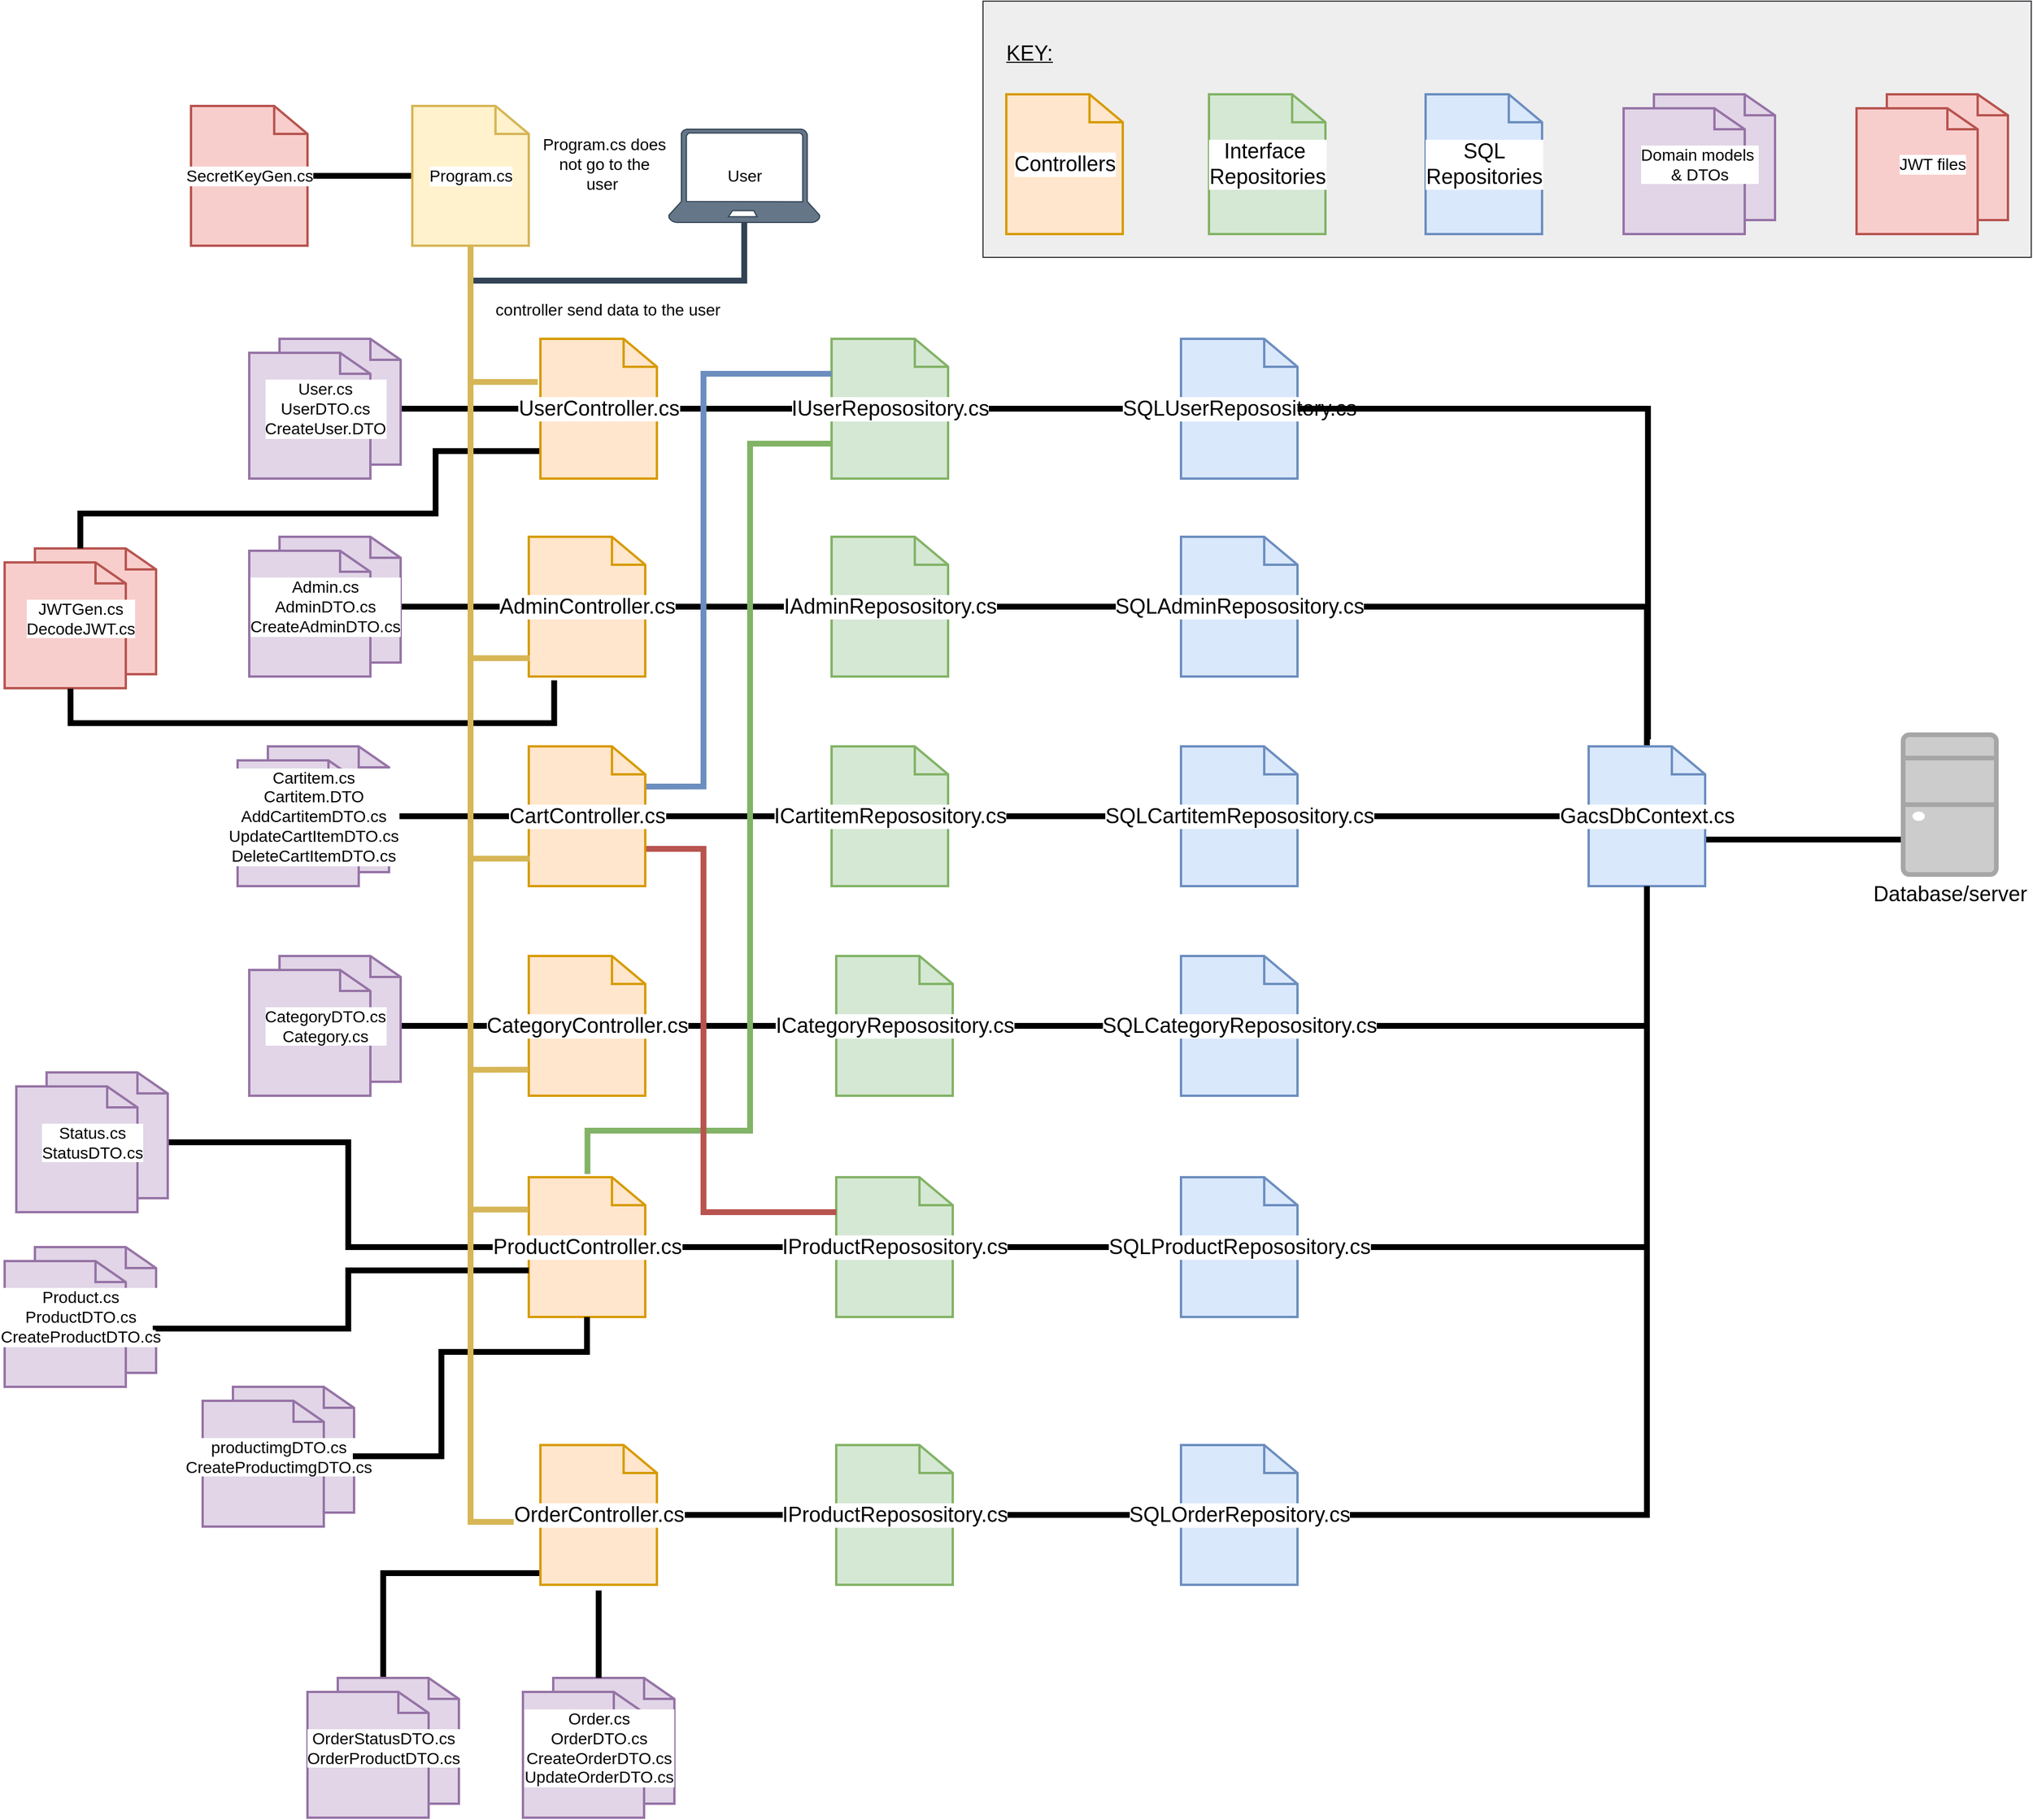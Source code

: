 <mxfile version="23.1.1" type="device">
  <diagram name="Page-1" id="AwS5rwLJ0tGenvmo1di5">
    <mxGraphModel dx="3345" dy="2479" grid="1" gridSize="10" guides="1" tooltips="1" connect="1" arrows="1" fold="1" page="1" pageScale="1" pageWidth="827" pageHeight="1169" math="0" shadow="0">
      <root>
        <mxCell id="0" />
        <mxCell id="1" parent="0" />
        <mxCell id="Y0DUsHfOsYBiIvbtw7vV-47" value="" style="rounded=0;whiteSpace=wrap;html=1;fontFamily=Helvetica;fontSize=11;fillColor=#eeeeee;strokeColor=#36393d;" parent="1" vertex="1">
          <mxGeometry x="440" y="-210" width="900" height="220" as="geometry" />
        </mxCell>
        <mxCell id="Y0DUsHfOsYBiIvbtw7vV-13" style="edgeStyle=orthogonalEdgeStyle;shape=connector;rounded=0;orthogonalLoop=1;jettySize=auto;html=1;labelBackgroundColor=default;strokeColor=default;strokeWidth=5;align=center;verticalAlign=middle;fontFamily=Helvetica;fontSize=11;fontColor=default;endArrow=none;endFill=0;" parent="1" source="Y0DUsHfOsYBiIvbtw7vV-1" target="Y0DUsHfOsYBiIvbtw7vV-6" edge="1">
          <mxGeometry relative="1" as="geometry" />
        </mxCell>
        <mxCell id="Y0DUsHfOsYBiIvbtw7vV-1" value="&lt;font style=&quot;font-size: 18px;&quot;&gt;SQLUserReposository.cs&lt;/font&gt;" style="html=1;verticalLabelPosition=middle;align=center;labelBackgroundColor=#ffffff;verticalAlign=middle;strokeWidth=2;strokeColor=#6c8ebf;shadow=0;dashed=0;shape=mxgraph.ios7.icons.document;labelPosition=center;fillColor=#dae8fc;" parent="1" vertex="1">
          <mxGeometry x="610" y="80" width="100" height="120" as="geometry" />
        </mxCell>
        <mxCell id="Y0DUsHfOsYBiIvbtw7vV-14" style="edgeStyle=orthogonalEdgeStyle;shape=connector;rounded=0;orthogonalLoop=1;jettySize=auto;html=1;labelBackgroundColor=default;strokeColor=default;strokeWidth=5;align=center;verticalAlign=middle;fontFamily=Helvetica;fontSize=11;fontColor=default;endArrow=none;endFill=0;" parent="1" source="Y0DUsHfOsYBiIvbtw7vV-2" target="Y0DUsHfOsYBiIvbtw7vV-8" edge="1">
          <mxGeometry relative="1" as="geometry" />
        </mxCell>
        <mxCell id="Y0DUsHfOsYBiIvbtw7vV-91" style="edgeStyle=orthogonalEdgeStyle;shape=connector;rounded=0;orthogonalLoop=1;jettySize=auto;html=1;labelBackgroundColor=default;strokeColor=default;strokeWidth=5;align=center;verticalAlign=middle;fontFamily=Helvetica;fontSize=11;fontColor=default;endArrow=none;endFill=0;" parent="1" source="Y0DUsHfOsYBiIvbtw7vV-2" target="Y0DUsHfOsYBiIvbtw7vV-90" edge="1">
          <mxGeometry relative="1" as="geometry" />
        </mxCell>
        <mxCell id="Y0DUsHfOsYBiIvbtw7vV-2" value="&lt;font style=&quot;font-size: 18px;&quot;&gt;SQLAdminReposository.cs&lt;/font&gt;" style="html=1;verticalLabelPosition=middle;align=center;labelBackgroundColor=#ffffff;verticalAlign=middle;strokeWidth=2;strokeColor=#6c8ebf;shadow=0;dashed=0;shape=mxgraph.ios7.icons.document;labelPosition=center;fillColor=#dae8fc;" parent="1" vertex="1">
          <mxGeometry x="610" y="250" width="100" height="120" as="geometry" />
        </mxCell>
        <mxCell id="Y0DUsHfOsYBiIvbtw7vV-17" style="edgeStyle=orthogonalEdgeStyle;shape=connector;rounded=0;orthogonalLoop=1;jettySize=auto;html=1;labelBackgroundColor=default;strokeColor=default;strokeWidth=5;align=center;verticalAlign=middle;fontFamily=Helvetica;fontSize=11;fontColor=default;endArrow=none;endFill=0;" parent="1" source="Y0DUsHfOsYBiIvbtw7vV-3" target="Y0DUsHfOsYBiIvbtw7vV-15" edge="1">
          <mxGeometry relative="1" as="geometry" />
        </mxCell>
        <mxCell id="Y0DUsHfOsYBiIvbtw7vV-92" style="edgeStyle=orthogonalEdgeStyle;shape=connector;rounded=0;orthogonalLoop=1;jettySize=auto;html=1;labelBackgroundColor=default;strokeColor=default;strokeWidth=5;align=center;verticalAlign=middle;fontFamily=Helvetica;fontSize=11;fontColor=default;endArrow=none;endFill=0;" parent="1" source="Y0DUsHfOsYBiIvbtw7vV-3" target="Y0DUsHfOsYBiIvbtw7vV-90" edge="1">
          <mxGeometry relative="1" as="geometry" />
        </mxCell>
        <mxCell id="Y0DUsHfOsYBiIvbtw7vV-3" value="&lt;font style=&quot;font-size: 18px;&quot;&gt;SQLCartitemReposository.cs&lt;/font&gt;" style="html=1;verticalLabelPosition=middle;align=center;labelBackgroundColor=#ffffff;verticalAlign=middle;strokeWidth=2;strokeColor=#6c8ebf;shadow=0;dashed=0;shape=mxgraph.ios7.icons.document;labelPosition=center;fillColor=#dae8fc;" parent="1" vertex="1">
          <mxGeometry x="610" y="430" width="100" height="120" as="geometry" />
        </mxCell>
        <mxCell id="Y0DUsHfOsYBiIvbtw7vV-19" style="edgeStyle=orthogonalEdgeStyle;shape=connector;rounded=0;orthogonalLoop=1;jettySize=auto;html=1;labelBackgroundColor=default;strokeColor=default;strokeWidth=5;align=center;verticalAlign=middle;fontFamily=Helvetica;fontSize=11;fontColor=default;endArrow=none;endFill=0;" parent="1" source="Y0DUsHfOsYBiIvbtw7vV-4" target="Y0DUsHfOsYBiIvbtw7vV-18" edge="1">
          <mxGeometry relative="1" as="geometry" />
        </mxCell>
        <mxCell id="Y0DUsHfOsYBiIvbtw7vV-93" style="edgeStyle=orthogonalEdgeStyle;shape=connector;rounded=0;orthogonalLoop=1;jettySize=auto;html=1;labelBackgroundColor=default;strokeColor=default;strokeWidth=5;align=center;verticalAlign=middle;fontFamily=Helvetica;fontSize=11;fontColor=default;endArrow=none;endFill=0;" parent="1" source="Y0DUsHfOsYBiIvbtw7vV-4" target="Y0DUsHfOsYBiIvbtw7vV-90" edge="1">
          <mxGeometry relative="1" as="geometry" />
        </mxCell>
        <mxCell id="Y0DUsHfOsYBiIvbtw7vV-4" value="&lt;font style=&quot;font-size: 18px;&quot;&gt;SQLCategoryReposository.cs&lt;/font&gt;" style="html=1;verticalLabelPosition=middle;align=center;labelBackgroundColor=#ffffff;verticalAlign=middle;strokeWidth=2;strokeColor=#6c8ebf;shadow=0;dashed=0;shape=mxgraph.ios7.icons.document;labelPosition=center;fillColor=#dae8fc;" parent="1" vertex="1">
          <mxGeometry x="610" y="610" width="100" height="120" as="geometry" />
        </mxCell>
        <mxCell id="Y0DUsHfOsYBiIvbtw7vV-21" style="edgeStyle=orthogonalEdgeStyle;shape=connector;rounded=0;orthogonalLoop=1;jettySize=auto;html=1;labelBackgroundColor=default;strokeColor=default;strokeWidth=5;align=center;verticalAlign=middle;fontFamily=Helvetica;fontSize=11;fontColor=default;endArrow=none;endFill=0;" parent="1" source="Y0DUsHfOsYBiIvbtw7vV-5" target="Y0DUsHfOsYBiIvbtw7vV-20" edge="1">
          <mxGeometry relative="1" as="geometry" />
        </mxCell>
        <mxCell id="Y0DUsHfOsYBiIvbtw7vV-94" style="edgeStyle=orthogonalEdgeStyle;shape=connector;rounded=0;orthogonalLoop=1;jettySize=auto;html=1;labelBackgroundColor=default;strokeColor=default;strokeWidth=5;align=center;verticalAlign=middle;fontFamily=Helvetica;fontSize=11;fontColor=default;endArrow=none;endFill=0;" parent="1" source="Y0DUsHfOsYBiIvbtw7vV-5" target="Y0DUsHfOsYBiIvbtw7vV-90" edge="1">
          <mxGeometry relative="1" as="geometry" />
        </mxCell>
        <mxCell id="Y0DUsHfOsYBiIvbtw7vV-5" value="&lt;font style=&quot;font-size: 18px;&quot;&gt;SQLProductReposository.cs&lt;/font&gt;" style="html=1;verticalLabelPosition=middle;align=center;labelBackgroundColor=#ffffff;verticalAlign=middle;strokeWidth=2;strokeColor=#6c8ebf;shadow=0;dashed=0;shape=mxgraph.ios7.icons.document;fillColor=#dae8fc;labelPosition=center;" parent="1" vertex="1">
          <mxGeometry x="610" y="800" width="100" height="120" as="geometry" />
        </mxCell>
        <mxCell id="Y0DUsHfOsYBiIvbtw7vV-23" style="edgeStyle=orthogonalEdgeStyle;shape=connector;rounded=0;orthogonalLoop=1;jettySize=auto;html=1;labelBackgroundColor=default;strokeColor=default;strokeWidth=5;align=center;verticalAlign=middle;fontFamily=Helvetica;fontSize=11;fontColor=default;endArrow=none;endFill=0;" parent="1" source="Y0DUsHfOsYBiIvbtw7vV-6" target="Y0DUsHfOsYBiIvbtw7vV-22" edge="1">
          <mxGeometry relative="1" as="geometry" />
        </mxCell>
        <mxCell id="Y0DUsHfOsYBiIvbtw7vV-6" value="&lt;font style=&quot;font-size: 18px;&quot;&gt;IUserReposository.cs&lt;/font&gt;" style="html=1;verticalLabelPosition=middle;align=center;labelBackgroundColor=#ffffff;verticalAlign=middle;strokeWidth=2;strokeColor=#82b366;shadow=0;dashed=0;shape=mxgraph.ios7.icons.document;labelPosition=center;fillColor=#d5e8d4;" parent="1" vertex="1">
          <mxGeometry x="310" y="80" width="100" height="120" as="geometry" />
        </mxCell>
        <mxCell id="Y0DUsHfOsYBiIvbtw7vV-26" style="edgeStyle=orthogonalEdgeStyle;shape=connector;rounded=0;orthogonalLoop=1;jettySize=auto;html=1;labelBackgroundColor=default;strokeColor=default;strokeWidth=5;align=center;verticalAlign=middle;fontFamily=Helvetica;fontSize=11;fontColor=default;endArrow=none;endFill=0;" parent="1" source="Y0DUsHfOsYBiIvbtw7vV-8" target="Y0DUsHfOsYBiIvbtw7vV-24" edge="1">
          <mxGeometry relative="1" as="geometry" />
        </mxCell>
        <mxCell id="Y0DUsHfOsYBiIvbtw7vV-8" value="&lt;font style=&quot;font-size: 18px;&quot;&gt;IAdminReposository.cs&lt;/font&gt;" style="html=1;verticalLabelPosition=middle;align=center;labelBackgroundColor=#ffffff;verticalAlign=middle;strokeWidth=2;strokeColor=#82b366;shadow=0;dashed=0;shape=mxgraph.ios7.icons.document;labelPosition=center;fillColor=#d5e8d4;" parent="1" vertex="1">
          <mxGeometry x="310" y="250" width="100" height="120" as="geometry" />
        </mxCell>
        <mxCell id="Y0DUsHfOsYBiIvbtw7vV-28" style="edgeStyle=orthogonalEdgeStyle;shape=connector;rounded=0;orthogonalLoop=1;jettySize=auto;html=1;labelBackgroundColor=default;strokeColor=default;strokeWidth=5;align=center;verticalAlign=middle;fontFamily=Helvetica;fontSize=11;fontColor=default;endArrow=none;endFill=0;" parent="1" source="Y0DUsHfOsYBiIvbtw7vV-15" target="Y0DUsHfOsYBiIvbtw7vV-27" edge="1">
          <mxGeometry relative="1" as="geometry" />
        </mxCell>
        <mxCell id="Y0DUsHfOsYBiIvbtw7vV-15" value="&lt;font style=&quot;font-size: 18px;&quot;&gt;ICartitemReposository.cs&lt;/font&gt;" style="html=1;verticalLabelPosition=middle;align=center;labelBackgroundColor=#ffffff;verticalAlign=middle;strokeWidth=2;strokeColor=#82b366;shadow=0;dashed=0;shape=mxgraph.ios7.icons.document;labelPosition=center;fillColor=#d5e8d4;" parent="1" vertex="1">
          <mxGeometry x="310" y="430" width="100" height="120" as="geometry" />
        </mxCell>
        <mxCell id="Y0DUsHfOsYBiIvbtw7vV-30" style="edgeStyle=orthogonalEdgeStyle;shape=connector;rounded=0;orthogonalLoop=1;jettySize=auto;html=1;labelBackgroundColor=default;strokeColor=default;strokeWidth=5;align=center;verticalAlign=middle;fontFamily=Helvetica;fontSize=11;fontColor=default;endArrow=none;endFill=0;" parent="1" source="Y0DUsHfOsYBiIvbtw7vV-18" target="Y0DUsHfOsYBiIvbtw7vV-29" edge="1">
          <mxGeometry relative="1" as="geometry" />
        </mxCell>
        <mxCell id="Y0DUsHfOsYBiIvbtw7vV-18" value="&lt;font style=&quot;font-size: 18px;&quot;&gt;ICategoryReposository.cs&lt;/font&gt;" style="html=1;verticalLabelPosition=middle;align=center;labelBackgroundColor=#ffffff;verticalAlign=middle;strokeWidth=2;strokeColor=#82b366;shadow=0;dashed=0;shape=mxgraph.ios7.icons.document;labelPosition=center;fillColor=#d5e8d4;" parent="1" vertex="1">
          <mxGeometry x="314" y="610" width="100" height="120" as="geometry" />
        </mxCell>
        <mxCell id="Y0DUsHfOsYBiIvbtw7vV-32" style="edgeStyle=orthogonalEdgeStyle;shape=connector;rounded=0;orthogonalLoop=1;jettySize=auto;html=1;labelBackgroundColor=default;strokeColor=default;strokeWidth=5;align=center;verticalAlign=middle;fontFamily=Helvetica;fontSize=11;fontColor=default;endArrow=none;endFill=0;" parent="1" source="Y0DUsHfOsYBiIvbtw7vV-20" target="Y0DUsHfOsYBiIvbtw7vV-31" edge="1">
          <mxGeometry relative="1" as="geometry" />
        </mxCell>
        <mxCell id="Y0DUsHfOsYBiIvbtw7vV-20" value="&lt;font style=&quot;font-size: 18px;&quot;&gt;IProductReposository.cs&lt;/font&gt;" style="html=1;verticalLabelPosition=middle;align=center;labelBackgroundColor=#ffffff;verticalAlign=middle;strokeWidth=2;strokeColor=#82b366;shadow=0;dashed=0;shape=mxgraph.ios7.icons.document;labelPosition=center;fillColor=#d5e8d4;" parent="1" vertex="1">
          <mxGeometry x="314" y="800" width="100" height="120" as="geometry" />
        </mxCell>
        <mxCell id="Y0DUsHfOsYBiIvbtw7vV-41" style="edgeStyle=orthogonalEdgeStyle;shape=connector;rounded=0;orthogonalLoop=1;jettySize=auto;html=1;labelBackgroundColor=default;strokeColor=default;strokeWidth=5;align=center;verticalAlign=middle;fontFamily=Helvetica;fontSize=11;fontColor=default;endArrow=none;endFill=0;" parent="1" source="Y0DUsHfOsYBiIvbtw7vV-22" target="Y0DUsHfOsYBiIvbtw7vV-40" edge="1">
          <mxGeometry relative="1" as="geometry" />
        </mxCell>
        <mxCell id="Y0DUsHfOsYBiIvbtw7vV-22" value="&lt;span style=&quot;font-size: 18px;&quot;&gt;UserController.cs&lt;/span&gt;" style="html=1;verticalLabelPosition=middle;align=center;labelBackgroundColor=#ffffff;verticalAlign=middle;strokeWidth=2;strokeColor=#d79b00;shadow=0;dashed=0;shape=mxgraph.ios7.icons.document;labelPosition=center;fillColor=#ffe6cc;" parent="1" vertex="1">
          <mxGeometry x="60" y="80" width="100" height="120" as="geometry" />
        </mxCell>
        <mxCell id="Y0DUsHfOsYBiIvbtw7vV-50" style="edgeStyle=orthogonalEdgeStyle;shape=connector;rounded=0;orthogonalLoop=1;jettySize=auto;html=1;labelBackgroundColor=default;strokeColor=default;strokeWidth=5;align=center;verticalAlign=middle;fontFamily=Helvetica;fontSize=11;fontColor=default;endArrow=none;endFill=0;" parent="1" source="Y0DUsHfOsYBiIvbtw7vV-24" target="Y0DUsHfOsYBiIvbtw7vV-48" edge="1">
          <mxGeometry relative="1" as="geometry" />
        </mxCell>
        <mxCell id="Y0DUsHfOsYBiIvbtw7vV-24" value="&lt;span style=&quot;font-size: 18px;&quot;&gt;AdminController.cs&lt;/span&gt;" style="html=1;verticalLabelPosition=middle;align=center;labelBackgroundColor=#ffffff;verticalAlign=middle;strokeWidth=2;strokeColor=#d79b00;shadow=0;dashed=0;shape=mxgraph.ios7.icons.document;labelPosition=center;fillColor=#ffe6cc;" parent="1" vertex="1">
          <mxGeometry x="50" y="250" width="100" height="120" as="geometry" />
        </mxCell>
        <mxCell id="Y0DUsHfOsYBiIvbtw7vV-53" style="edgeStyle=orthogonalEdgeStyle;shape=connector;rounded=0;orthogonalLoop=1;jettySize=auto;html=1;labelBackgroundColor=default;strokeColor=default;strokeWidth=5;align=center;verticalAlign=middle;fontFamily=Helvetica;fontSize=11;fontColor=default;endArrow=none;endFill=0;" parent="1" source="Y0DUsHfOsYBiIvbtw7vV-27" target="Y0DUsHfOsYBiIvbtw7vV-51" edge="1">
          <mxGeometry relative="1" as="geometry" />
        </mxCell>
        <mxCell id="Y0DUsHfOsYBiIvbtw7vV-27" value="&lt;span style=&quot;font-size: 18px;&quot;&gt;CartController.cs&lt;/span&gt;" style="html=1;verticalLabelPosition=middle;align=center;labelBackgroundColor=#ffffff;verticalAlign=middle;strokeWidth=2;strokeColor=#d79b00;shadow=0;dashed=0;shape=mxgraph.ios7.icons.document;labelPosition=center;fillColor=#ffe6cc;" parent="1" vertex="1">
          <mxGeometry x="50" y="430" width="100" height="120" as="geometry" />
        </mxCell>
        <mxCell id="Y0DUsHfOsYBiIvbtw7vV-57" style="edgeStyle=orthogonalEdgeStyle;shape=connector;rounded=0;orthogonalLoop=1;jettySize=auto;html=1;labelBackgroundColor=default;strokeColor=default;strokeWidth=5;align=center;verticalAlign=middle;fontFamily=Helvetica;fontSize=11;fontColor=default;endArrow=none;endFill=0;" parent="1" source="Y0DUsHfOsYBiIvbtw7vV-29" target="Y0DUsHfOsYBiIvbtw7vV-54" edge="1">
          <mxGeometry relative="1" as="geometry" />
        </mxCell>
        <mxCell id="Y0DUsHfOsYBiIvbtw7vV-29" value="&lt;span style=&quot;font-size: 18px;&quot;&gt;CategoryController.cs&lt;/span&gt;" style="html=1;verticalLabelPosition=middle;align=center;labelBackgroundColor=#ffffff;verticalAlign=middle;strokeWidth=2;strokeColor=#d79b00;shadow=0;dashed=0;shape=mxgraph.ios7.icons.document;labelPosition=center;fillColor=#ffe6cc;" parent="1" vertex="1">
          <mxGeometry x="50" y="610" width="100" height="120" as="geometry" />
        </mxCell>
        <mxCell id="Y0DUsHfOsYBiIvbtw7vV-60" style="edgeStyle=orthogonalEdgeStyle;shape=connector;rounded=0;orthogonalLoop=1;jettySize=auto;html=1;labelBackgroundColor=default;strokeColor=default;strokeWidth=5;align=center;verticalAlign=middle;fontFamily=Helvetica;fontSize=11;fontColor=default;endArrow=none;endFill=0;" parent="1" source="Y0DUsHfOsYBiIvbtw7vV-31" target="Y0DUsHfOsYBiIvbtw7vV-58" edge="1">
          <mxGeometry relative="1" as="geometry" />
        </mxCell>
        <mxCell id="Y0DUsHfOsYBiIvbtw7vV-31" value="&lt;span style=&quot;font-size: 18px;&quot;&gt;ProductController.cs&lt;/span&gt;" style="html=1;verticalLabelPosition=middle;align=center;labelBackgroundColor=#ffffff;verticalAlign=middle;strokeWidth=2;strokeColor=#d79b00;shadow=0;dashed=0;shape=mxgraph.ios7.icons.document;labelPosition=center;fillColor=#ffe6cc;" parent="1" vertex="1">
          <mxGeometry x="50" y="800" width="100" height="120" as="geometry" />
        </mxCell>
        <mxCell id="Y0DUsHfOsYBiIvbtw7vV-37" style="edgeStyle=orthogonalEdgeStyle;shape=connector;rounded=0;orthogonalLoop=1;jettySize=auto;html=1;entryX=0.504;entryY=-0.023;entryDx=0;entryDy=0;entryPerimeter=0;labelBackgroundColor=default;strokeColor=#82b366;strokeWidth=5;align=center;verticalAlign=middle;fontFamily=Helvetica;fontSize=11;fontColor=default;endArrow=none;endFill=0;fillColor=#d5e8d4;" parent="1" source="Y0DUsHfOsYBiIvbtw7vV-6" target="Y0DUsHfOsYBiIvbtw7vV-31" edge="1">
          <mxGeometry relative="1" as="geometry">
            <Array as="points">
              <mxPoint x="240" y="170" />
              <mxPoint x="240" y="760" />
              <mxPoint x="100" y="760" />
            </Array>
          </mxGeometry>
        </mxCell>
        <mxCell id="Y0DUsHfOsYBiIvbtw7vV-38" style="edgeStyle=orthogonalEdgeStyle;shape=connector;rounded=0;orthogonalLoop=1;jettySize=auto;html=1;entryX=1.008;entryY=0.733;entryDx=0;entryDy=0;entryPerimeter=0;labelBackgroundColor=default;strokeColor=#b85450;strokeWidth=5;align=center;verticalAlign=middle;fontFamily=Helvetica;fontSize=11;fontColor=default;endArrow=none;endFill=0;fillColor=#f8cecc;" parent="1" source="Y0DUsHfOsYBiIvbtw7vV-20" target="Y0DUsHfOsYBiIvbtw7vV-27" edge="1">
          <mxGeometry relative="1" as="geometry">
            <Array as="points">
              <mxPoint x="200" y="830" />
              <mxPoint x="200" y="518" />
            </Array>
          </mxGeometry>
        </mxCell>
        <mxCell id="Y0DUsHfOsYBiIvbtw7vV-39" style="edgeStyle=orthogonalEdgeStyle;shape=connector;rounded=0;orthogonalLoop=1;jettySize=auto;html=1;entryX=1.008;entryY=0.287;entryDx=0;entryDy=0;entryPerimeter=0;labelBackgroundColor=default;strokeColor=#6c8ebf;strokeWidth=5;align=center;verticalAlign=middle;fontFamily=Helvetica;fontSize=11;fontColor=default;endArrow=none;endFill=0;fillColor=#dae8fc;" parent="1" source="Y0DUsHfOsYBiIvbtw7vV-6" target="Y0DUsHfOsYBiIvbtw7vV-27" edge="1">
          <mxGeometry relative="1" as="geometry">
            <Array as="points">
              <mxPoint x="200" y="110" />
              <mxPoint x="200" y="464" />
            </Array>
          </mxGeometry>
        </mxCell>
        <mxCell id="Y0DUsHfOsYBiIvbtw7vV-40" value="&lt;font style=&quot;font-size: 14px;&quot;&gt;User.cs&lt;br&gt;UserDTO.cs&lt;br&gt;CreateUser.DTO&lt;/font&gt;" style="html=1;verticalLabelPosition=middle;align=center;labelBackgroundColor=#ffffff;verticalAlign=middle;strokeWidth=2;strokeColor=#9673a6;shadow=0;dashed=0;shape=mxgraph.ios7.icons.documents;fontFamily=Helvetica;fontSize=11;labelPosition=center;fillColor=#e1d5e7;" parent="1" vertex="1">
          <mxGeometry x="-190" y="80" width="130" height="120" as="geometry" />
        </mxCell>
        <mxCell id="Y0DUsHfOsYBiIvbtw7vV-42" value="&lt;span style=&quot;font-size: 18px;&quot;&gt;Controllers&lt;/span&gt;" style="html=1;verticalLabelPosition=middle;align=center;labelBackgroundColor=#ffffff;verticalAlign=middle;strokeWidth=2;strokeColor=#d79b00;shadow=0;dashed=0;shape=mxgraph.ios7.icons.document;labelPosition=center;fillColor=#ffe6cc;" parent="1" vertex="1">
          <mxGeometry x="460" y="-130" width="100" height="120" as="geometry" />
        </mxCell>
        <mxCell id="Y0DUsHfOsYBiIvbtw7vV-43" value="&lt;span style=&quot;font-size: 18px;&quot;&gt;Interface&amp;nbsp;&lt;/span&gt;&lt;br&gt;&lt;span style=&quot;font-size: 18px;&quot;&gt;Repositories&lt;/span&gt;" style="html=1;verticalLabelPosition=middle;align=center;labelBackgroundColor=#ffffff;verticalAlign=middle;strokeWidth=2;strokeColor=#82b366;shadow=0;dashed=0;shape=mxgraph.ios7.icons.document;labelPosition=center;fillColor=#d5e8d4;" parent="1" vertex="1">
          <mxGeometry x="634" y="-130" width="100" height="120" as="geometry" />
        </mxCell>
        <mxCell id="Y0DUsHfOsYBiIvbtw7vV-44" value="&lt;span style=&quot;font-size: 18px;&quot;&gt;SQL&lt;br&gt;Repositories&lt;/span&gt;&lt;span style=&quot;font-size: 18px;&quot;&gt;&lt;br&gt;&lt;/span&gt;" style="html=1;verticalLabelPosition=middle;align=center;labelBackgroundColor=#ffffff;verticalAlign=middle;strokeWidth=2;strokeColor=#6c8ebf;shadow=0;dashed=0;shape=mxgraph.ios7.icons.document;fillColor=#dae8fc;labelPosition=center;" parent="1" vertex="1">
          <mxGeometry x="820" y="-130" width="100" height="120" as="geometry" />
        </mxCell>
        <mxCell id="Y0DUsHfOsYBiIvbtw7vV-45" value="&lt;span style=&quot;font-size: 14px;&quot;&gt;Domain models&amp;nbsp;&lt;br&gt;&amp;amp; DTOs&lt;br&gt;&lt;/span&gt;" style="html=1;verticalLabelPosition=middle;align=center;labelBackgroundColor=#ffffff;verticalAlign=middle;strokeWidth=2;strokeColor=#9673a6;shadow=0;dashed=0;shape=mxgraph.ios7.icons.documents;fontFamily=Helvetica;fontSize=11;labelPosition=center;fillColor=#e1d5e7;" parent="1" vertex="1">
          <mxGeometry x="990" y="-130" width="130" height="120" as="geometry" />
        </mxCell>
        <mxCell id="Y0DUsHfOsYBiIvbtw7vV-46" value="&lt;font style=&quot;font-size: 18px;&quot;&gt;&lt;u&gt;KEY:&lt;/u&gt;&lt;/font&gt;" style="text;html=1;strokeColor=none;fillColor=none;align=center;verticalAlign=middle;whiteSpace=wrap;rounded=0;fontSize=11;fontFamily=Helvetica;fontColor=default;" parent="1" vertex="1">
          <mxGeometry x="450" y="-180" width="60" height="30" as="geometry" />
        </mxCell>
        <mxCell id="Y0DUsHfOsYBiIvbtw7vV-48" value="&lt;span style=&quot;font-size: 14px;&quot;&gt;Admin.cs&lt;br&gt;AdminDTO.cs&lt;br&gt;CreateAdminDTO.cs&lt;br&gt;&lt;/span&gt;" style="html=1;verticalLabelPosition=middle;align=center;labelBackgroundColor=#ffffff;verticalAlign=middle;strokeWidth=2;strokeColor=#9673a6;shadow=0;dashed=0;shape=mxgraph.ios7.icons.documents;fontFamily=Helvetica;fontSize=11;labelPosition=center;fillColor=#e1d5e7;" parent="1" vertex="1">
          <mxGeometry x="-190" y="250" width="130" height="120" as="geometry" />
        </mxCell>
        <mxCell id="Y0DUsHfOsYBiIvbtw7vV-51" value="&lt;font style=&quot;font-size: 14px;&quot;&gt;Cartitem.cs&lt;br&gt;&lt;span style=&quot;&quot;&gt;Cartitem.DTO&lt;/span&gt;&lt;br&gt;&lt;span style=&quot;&quot;&gt;AddCartitemDTO.cs&lt;/span&gt;&lt;br&gt;&lt;span style=&quot;&quot;&gt;UpdateCartItemDTO.cs&lt;br&gt;&lt;/span&gt;DeleteCartItemDTO.cs&lt;br&gt;&lt;/font&gt;" style="html=1;verticalLabelPosition=middle;align=center;labelBackgroundColor=#ffffff;verticalAlign=middle;strokeWidth=2;strokeColor=#9673a6;shadow=0;dashed=0;shape=mxgraph.ios7.icons.documents;fontFamily=Helvetica;fontSize=11;labelPosition=center;fillColor=#e1d5e7;" parent="1" vertex="1">
          <mxGeometry x="-200" y="430" width="130" height="120" as="geometry" />
        </mxCell>
        <mxCell id="Y0DUsHfOsYBiIvbtw7vV-54" value="&lt;font style=&quot;font-size: 14px;&quot;&gt;CategoryDTO.cs&lt;br&gt;Category.cs&lt;br&gt;&lt;/font&gt;" style="html=1;verticalLabelPosition=middle;align=center;labelBackgroundColor=#ffffff;verticalAlign=middle;strokeWidth=2;strokeColor=#9673a6;shadow=0;dashed=0;shape=mxgraph.ios7.icons.documents;fontFamily=Helvetica;fontSize=11;labelPosition=center;fillColor=#e1d5e7;" parent="1" vertex="1">
          <mxGeometry x="-190" y="610" width="130" height="120" as="geometry" />
        </mxCell>
        <mxCell id="Y0DUsHfOsYBiIvbtw7vV-58" value="&lt;font style=&quot;font-size: 14px;&quot;&gt;Status.cs&lt;br&gt;StatusDTO.cs&lt;br&gt;&lt;/font&gt;" style="html=1;verticalLabelPosition=middle;align=center;labelBackgroundColor=#ffffff;verticalAlign=middle;strokeWidth=2;strokeColor=#9673a6;shadow=0;dashed=0;shape=mxgraph.ios7.icons.documents;fontFamily=Helvetica;fontSize=11;labelPosition=center;fillColor=#e1d5e7;" parent="1" vertex="1">
          <mxGeometry x="-390" y="710" width="130" height="120" as="geometry" />
        </mxCell>
        <mxCell id="Y0DUsHfOsYBiIvbtw7vV-59" value="&lt;font style=&quot;font-size: 14px;&quot;&gt;Product.cs&lt;br&gt;&lt;span style=&quot;&quot;&gt;ProductDTO.cs&lt;/span&gt;&lt;br&gt;&lt;span style=&quot;&quot;&gt;CreateProductDTO.cs&lt;/span&gt;&lt;br&gt;&lt;/font&gt;" style="html=1;verticalLabelPosition=middle;align=center;labelBackgroundColor=#ffffff;verticalAlign=middle;strokeWidth=2;strokeColor=#9673a6;shadow=0;dashed=0;shape=mxgraph.ios7.icons.documents;fontFamily=Helvetica;fontSize=11;labelPosition=center;fillColor=#e1d5e7;" parent="1" vertex="1">
          <mxGeometry x="-400" y="860" width="130" height="120" as="geometry" />
        </mxCell>
        <mxCell id="Y0DUsHfOsYBiIvbtw7vV-63" style="edgeStyle=orthogonalEdgeStyle;shape=connector;rounded=0;orthogonalLoop=1;jettySize=auto;html=1;entryX=0.998;entryY=0.593;entryDx=0;entryDy=0;entryPerimeter=0;labelBackgroundColor=default;strokeColor=default;strokeWidth=5;align=center;verticalAlign=middle;fontFamily=Helvetica;fontSize=11;fontColor=default;endArrow=none;endFill=0;" parent="1" source="Y0DUsHfOsYBiIvbtw7vV-31" target="Y0DUsHfOsYBiIvbtw7vV-59" edge="1">
          <mxGeometry relative="1" as="geometry">
            <Array as="points">
              <mxPoint x="-105" y="880" />
              <mxPoint x="-105" y="930" />
              <mxPoint x="-270" y="930" />
            </Array>
          </mxGeometry>
        </mxCell>
        <mxCell id="Y0DUsHfOsYBiIvbtw7vV-64" value="&lt;font style=&quot;font-size: 14px;&quot;&gt;productimgDTO.cs&lt;br&gt;CreateProductimgDTO.cs&lt;br&gt;&lt;/font&gt;" style="html=1;verticalLabelPosition=middle;align=center;labelBackgroundColor=#ffffff;verticalAlign=middle;strokeWidth=2;strokeColor=#9673a6;shadow=0;dashed=0;shape=mxgraph.ios7.icons.documents;fontFamily=Helvetica;fontSize=11;labelPosition=center;fillColor=#e1d5e7;" parent="1" vertex="1">
          <mxGeometry x="-230" y="980" width="130" height="120" as="geometry" />
        </mxCell>
        <mxCell id="Y0DUsHfOsYBiIvbtw7vV-66" style="edgeStyle=orthogonalEdgeStyle;shape=connector;rounded=0;orthogonalLoop=1;jettySize=auto;html=1;entryX=0.992;entryY=0.497;entryDx=0;entryDy=0;entryPerimeter=0;labelBackgroundColor=default;strokeColor=default;strokeWidth=5;align=center;verticalAlign=middle;fontFamily=Helvetica;fontSize=11;fontColor=default;endArrow=none;endFill=0;" parent="1" source="Y0DUsHfOsYBiIvbtw7vV-31" target="Y0DUsHfOsYBiIvbtw7vV-64" edge="1">
          <mxGeometry relative="1" as="geometry">
            <Array as="points">
              <mxPoint x="100" y="950" />
              <mxPoint x="-25" y="950" />
              <mxPoint x="-25" y="1040" />
            </Array>
          </mxGeometry>
        </mxCell>
        <mxCell id="Y0DUsHfOsYBiIvbtw7vV-67" value="&lt;span style=&quot;font-size: 14px;&quot;&gt;JWT files&lt;br&gt;&lt;/span&gt;" style="html=1;verticalLabelPosition=middle;align=center;labelBackgroundColor=#ffffff;verticalAlign=middle;strokeWidth=2;strokeColor=#b85450;shadow=0;dashed=0;shape=mxgraph.ios7.icons.documents;fontFamily=Helvetica;fontSize=11;labelPosition=center;fillColor=#f8cecc;" parent="1" vertex="1">
          <mxGeometry x="1190" y="-130" width="130" height="120" as="geometry" />
        </mxCell>
        <mxCell id="Y0DUsHfOsYBiIvbtw7vV-68" value="&lt;font style=&quot;font-size: 14px;&quot;&gt;JWTGen.cs&lt;br&gt;DecodeJWT.cs&lt;/font&gt;" style="html=1;verticalLabelPosition=middle;align=center;labelBackgroundColor=#ffffff;verticalAlign=middle;strokeWidth=2;strokeColor=#b85450;shadow=0;dashed=0;shape=mxgraph.ios7.icons.documents;fontFamily=Helvetica;fontSize=11;labelPosition=center;fillColor=#f8cecc;" parent="1" vertex="1">
          <mxGeometry x="-400" y="260" width="130" height="120" as="geometry" />
        </mxCell>
        <mxCell id="Y0DUsHfOsYBiIvbtw7vV-71" style="edgeStyle=orthogonalEdgeStyle;shape=connector;rounded=0;orthogonalLoop=1;jettySize=auto;html=1;entryX=-0.01;entryY=0.803;entryDx=0;entryDy=0;entryPerimeter=0;labelBackgroundColor=default;strokeColor=default;strokeWidth=5;align=center;verticalAlign=middle;fontFamily=Helvetica;fontSize=11;fontColor=default;endArrow=none;endFill=0;" parent="1" source="Y0DUsHfOsYBiIvbtw7vV-68" target="Y0DUsHfOsYBiIvbtw7vV-22" edge="1">
          <mxGeometry relative="1" as="geometry">
            <Array as="points">
              <mxPoint x="-335" y="230" />
              <mxPoint x="-30" y="230" />
              <mxPoint x="-30" y="176" />
            </Array>
          </mxGeometry>
        </mxCell>
        <mxCell id="Y0DUsHfOsYBiIvbtw7vV-72" style="edgeStyle=orthogonalEdgeStyle;shape=connector;rounded=0;orthogonalLoop=1;jettySize=auto;html=1;entryX=0.218;entryY=1.027;entryDx=0;entryDy=0;entryPerimeter=0;labelBackgroundColor=default;strokeColor=default;strokeWidth=5;align=center;verticalAlign=middle;fontFamily=Helvetica;fontSize=11;fontColor=default;endArrow=none;endFill=0;exitX=0.435;exitY=1.003;exitDx=0;exitDy=0;exitPerimeter=0;" parent="1" source="Y0DUsHfOsYBiIvbtw7vV-68" target="Y0DUsHfOsYBiIvbtw7vV-24" edge="1">
          <mxGeometry relative="1" as="geometry">
            <Array as="points">
              <mxPoint x="-343" y="410" />
              <mxPoint x="72" y="410" />
            </Array>
          </mxGeometry>
        </mxCell>
        <mxCell id="Y0DUsHfOsYBiIvbtw7vV-84" style="edgeStyle=orthogonalEdgeStyle;shape=connector;rounded=0;orthogonalLoop=1;jettySize=auto;html=1;labelBackgroundColor=default;strokeColor=default;strokeWidth=5;align=center;verticalAlign=middle;fontFamily=Helvetica;fontSize=11;fontColor=default;endArrow=none;endFill=0;" parent="1" source="Y0DUsHfOsYBiIvbtw7vV-77" target="Y0DUsHfOsYBiIvbtw7vV-83" edge="1">
          <mxGeometry relative="1" as="geometry" />
        </mxCell>
        <mxCell id="Y0DUsHfOsYBiIvbtw7vV-77" value="&lt;font style=&quot;font-size: 14px;&quot;&gt;Program.cs&lt;/font&gt;" style="html=1;verticalLabelPosition=middle;align=center;labelBackgroundColor=#ffffff;verticalAlign=middle;strokeWidth=2;strokeColor=#d6b656;shadow=0;dashed=0;shape=mxgraph.ios7.icons.document;labelPosition=center;fillColor=#fff2cc;" parent="1" vertex="1">
          <mxGeometry x="-50" y="-120" width="100" height="120" as="geometry" />
        </mxCell>
        <mxCell id="Y0DUsHfOsYBiIvbtw7vV-78" style="edgeStyle=orthogonalEdgeStyle;shape=connector;rounded=0;orthogonalLoop=1;jettySize=auto;html=1;entryX=-0.003;entryY=0.231;entryDx=0;entryDy=0;entryPerimeter=0;labelBackgroundColor=default;strokeColor=#d6b656;strokeWidth=5;align=center;verticalAlign=middle;fontFamily=Helvetica;fontSize=11;fontColor=default;endArrow=none;endFill=0;fillColor=#fff2cc;" parent="1" source="Y0DUsHfOsYBiIvbtw7vV-77" target="Y0DUsHfOsYBiIvbtw7vV-31" edge="1">
          <mxGeometry relative="1" as="geometry" />
        </mxCell>
        <mxCell id="Y0DUsHfOsYBiIvbtw7vV-79" style="edgeStyle=orthogonalEdgeStyle;shape=connector;rounded=0;orthogonalLoop=1;jettySize=auto;html=1;entryX=-0.003;entryY=0.814;entryDx=0;entryDy=0;entryPerimeter=0;labelBackgroundColor=default;strokeColor=#d6b656;strokeWidth=5;align=center;verticalAlign=middle;fontFamily=Helvetica;fontSize=11;fontColor=default;endArrow=none;endFill=0;fillColor=#fff2cc;" parent="1" source="Y0DUsHfOsYBiIvbtw7vV-77" target="Y0DUsHfOsYBiIvbtw7vV-29" edge="1">
          <mxGeometry relative="1" as="geometry" />
        </mxCell>
        <mxCell id="Y0DUsHfOsYBiIvbtw7vV-80" style="edgeStyle=orthogonalEdgeStyle;shape=connector;rounded=0;orthogonalLoop=1;jettySize=auto;html=1;entryX=0.01;entryY=0.803;entryDx=0;entryDy=0;entryPerimeter=0;labelBackgroundColor=default;strokeColor=#d6b656;strokeWidth=5;align=center;verticalAlign=middle;fontFamily=Helvetica;fontSize=11;fontColor=default;endArrow=none;endFill=0;fillColor=#fff2cc;" parent="1" source="Y0DUsHfOsYBiIvbtw7vV-77" target="Y0DUsHfOsYBiIvbtw7vV-27" edge="1">
          <mxGeometry relative="1" as="geometry" />
        </mxCell>
        <mxCell id="Y0DUsHfOsYBiIvbtw7vV-81" style="edgeStyle=orthogonalEdgeStyle;shape=connector;rounded=0;orthogonalLoop=1;jettySize=auto;html=1;entryX=0.01;entryY=0.869;entryDx=0;entryDy=0;entryPerimeter=0;labelBackgroundColor=default;strokeColor=#d6b656;strokeWidth=5;align=center;verticalAlign=middle;fontFamily=Helvetica;fontSize=11;fontColor=default;endArrow=none;endFill=0;fillColor=#fff2cc;" parent="1" source="Y0DUsHfOsYBiIvbtw7vV-77" target="Y0DUsHfOsYBiIvbtw7vV-24" edge="1">
          <mxGeometry relative="1" as="geometry" />
        </mxCell>
        <mxCell id="Y0DUsHfOsYBiIvbtw7vV-82" style="edgeStyle=orthogonalEdgeStyle;shape=connector;rounded=0;orthogonalLoop=1;jettySize=auto;html=1;entryX=-0.023;entryY=0.308;entryDx=0;entryDy=0;entryPerimeter=0;labelBackgroundColor=default;strokeColor=#d6b656;strokeWidth=5;align=center;verticalAlign=middle;fontFamily=Helvetica;fontSize=11;fontColor=default;endArrow=none;endFill=0;fillColor=#fff2cc;" parent="1" source="Y0DUsHfOsYBiIvbtw7vV-77" target="Y0DUsHfOsYBiIvbtw7vV-22" edge="1">
          <mxGeometry relative="1" as="geometry">
            <Array as="points">
              <mxPoint y="117" />
            </Array>
          </mxGeometry>
        </mxCell>
        <mxCell id="Y0DUsHfOsYBiIvbtw7vV-83" value="&lt;font style=&quot;font-size: 14px;&quot;&gt;SecretKeyGen.cs&lt;/font&gt;" style="html=1;verticalLabelPosition=middle;align=center;labelBackgroundColor=#ffffff;verticalAlign=middle;strokeWidth=2;strokeColor=#b85450;shadow=0;dashed=0;shape=mxgraph.ios7.icons.document;labelPosition=center;fillColor=#f8cecc;" parent="1" vertex="1">
          <mxGeometry x="-240" y="-120" width="100" height="120" as="geometry" />
        </mxCell>
        <mxCell id="Y0DUsHfOsYBiIvbtw7vV-87" style="edgeStyle=orthogonalEdgeStyle;shape=connector;rounded=0;orthogonalLoop=1;jettySize=auto;html=1;labelBackgroundColor=default;strokeColor=#314354;strokeWidth=5;align=center;verticalAlign=middle;fontFamily=Helvetica;fontSize=11;fontColor=default;endArrow=none;endFill=0;fillColor=#647687;" parent="1" source="Y0DUsHfOsYBiIvbtw7vV-86" edge="1">
          <mxGeometry relative="1" as="geometry">
            <mxPoint y="30" as="targetPoint" />
            <Array as="points">
              <mxPoint x="235" y="30" />
              <mxPoint y="30" />
            </Array>
          </mxGeometry>
        </mxCell>
        <mxCell id="Y0DUsHfOsYBiIvbtw7vV-86" value="&lt;font style=&quot;font-size: 14px;&quot; color=&quot;#000000&quot;&gt;User&lt;/font&gt;" style="verticalLabelPosition=middle;html=1;verticalAlign=middle;align=center;strokeColor=#314354;fillColor=#647687;shape=mxgraph.azure.laptop;pointerEvents=1;fontFamily=Helvetica;fontSize=11;fontColor=#ffffff;labelPosition=center;" parent="1" vertex="1">
          <mxGeometry x="170" y="-100" width="130" height="80" as="geometry" />
        </mxCell>
        <mxCell id="Y0DUsHfOsYBiIvbtw7vV-88" value="&lt;font style=&quot;font-size: 14px;&quot;&gt;controller send data to the user&amp;nbsp;&lt;/font&gt;" style="text;html=1;strokeColor=none;fillColor=none;align=center;verticalAlign=middle;whiteSpace=wrap;rounded=0;fontSize=11;fontFamily=Helvetica;fontColor=default;" parent="1" vertex="1">
          <mxGeometry x="10" y="40" width="220" height="30" as="geometry" />
        </mxCell>
        <mxCell id="Y0DUsHfOsYBiIvbtw7vV-89" value="&lt;span style=&quot;font-size: 14px;&quot;&gt;Program.cs does not go to the user&amp;nbsp;&lt;/span&gt;" style="text;html=1;strokeColor=none;fillColor=none;align=center;verticalAlign=middle;whiteSpace=wrap;rounded=0;fontSize=11;fontFamily=Helvetica;fontColor=default;" parent="1" vertex="1">
          <mxGeometry x="60" y="-70" width="110" as="geometry" />
        </mxCell>
        <mxCell id="Y0DUsHfOsYBiIvbtw7vV-104" style="edgeStyle=orthogonalEdgeStyle;shape=connector;rounded=0;orthogonalLoop=1;jettySize=auto;html=1;labelBackgroundColor=default;strokeColor=default;strokeWidth=5;align=center;verticalAlign=middle;fontFamily=Helvetica;fontSize=11;fontColor=default;endArrow=none;endFill=0;" parent="1" source="Y0DUsHfOsYBiIvbtw7vV-90" target="Y0DUsHfOsYBiIvbtw7vV-98" edge="1">
          <mxGeometry relative="1" as="geometry">
            <Array as="points">
              <mxPoint x="1190" y="510" />
              <mxPoint x="1190" y="510" />
            </Array>
          </mxGeometry>
        </mxCell>
        <mxCell id="Y0DUsHfOsYBiIvbtw7vV-90" value="&lt;font style=&quot;font-size: 18px;&quot;&gt;GacsDbContext.cs&lt;/font&gt;" style="html=1;verticalLabelPosition=middle;align=center;labelBackgroundColor=#ffffff;verticalAlign=middle;strokeWidth=2;strokeColor=#6c8ebf;shadow=0;dashed=0;shape=mxgraph.ios7.icons.document;labelPosition=center;fillColor=#dae8fc;" parent="1" vertex="1">
          <mxGeometry x="960" y="430" width="100" height="120" as="geometry" />
        </mxCell>
        <mxCell id="Y0DUsHfOsYBiIvbtw7vV-95" style="edgeStyle=orthogonalEdgeStyle;shape=connector;rounded=0;orthogonalLoop=1;jettySize=auto;html=1;entryX=0.509;entryY=-0.05;entryDx=0;entryDy=0;entryPerimeter=0;labelBackgroundColor=default;strokeColor=default;strokeWidth=5;align=center;verticalAlign=middle;fontFamily=Helvetica;fontSize=11;fontColor=default;endArrow=none;endFill=0;" parent="1" source="Y0DUsHfOsYBiIvbtw7vV-1" target="Y0DUsHfOsYBiIvbtw7vV-90" edge="1">
          <mxGeometry relative="1" as="geometry" />
        </mxCell>
        <mxCell id="Y0DUsHfOsYBiIvbtw7vV-98" value="&lt;font color=&quot;#000000&quot; style=&quot;font-size: 18px;&quot;&gt;Database/server&lt;/font&gt;" style="fontColor=#0066CC;verticalAlign=top;verticalLabelPosition=bottom;labelPosition=center;align=center;html=1;outlineConnect=0;fillColor=#CCCCCC;strokeColor=#A6A6A6;gradientColor=none;gradientDirection=north;strokeWidth=2;shape=mxgraph.networks.desktop_pc;fontFamily=Helvetica;fontSize=11;" parent="1" vertex="1">
          <mxGeometry x="1230" y="420" width="80" height="120" as="geometry" />
        </mxCell>
        <mxCell id="mWglA8MxYnBM9OoNy1Pj-6" style="edgeStyle=orthogonalEdgeStyle;shape=connector;rounded=0;orthogonalLoop=1;jettySize=auto;html=1;labelBackgroundColor=default;strokeColor=default;strokeWidth=5;align=center;verticalAlign=middle;fontFamily=Helvetica;fontSize=11;fontColor=default;endArrow=none;endFill=0;" parent="1" source="mWglA8MxYnBM9OoNy1Pj-1" target="mWglA8MxYnBM9OoNy1Pj-3" edge="1">
          <mxGeometry relative="1" as="geometry" />
        </mxCell>
        <mxCell id="mWglA8MxYnBM9OoNy1Pj-9" style="edgeStyle=orthogonalEdgeStyle;shape=connector;rounded=0;orthogonalLoop=1;jettySize=auto;html=1;labelBackgroundColor=default;strokeColor=default;strokeWidth=5;align=center;verticalAlign=middle;fontFamily=Helvetica;fontSize=11;fontColor=default;endArrow=none;endFill=0;" parent="1" source="mWglA8MxYnBM9OoNy1Pj-1" target="Y0DUsHfOsYBiIvbtw7vV-90" edge="1">
          <mxGeometry relative="1" as="geometry" />
        </mxCell>
        <mxCell id="mWglA8MxYnBM9OoNy1Pj-1" value="&lt;font style=&quot;font-size: 18px;&quot;&gt;SQLOrderRepository.cs&lt;/font&gt;" style="html=1;verticalLabelPosition=middle;align=center;labelBackgroundColor=#ffffff;verticalAlign=middle;strokeWidth=2;strokeColor=#6c8ebf;shadow=0;dashed=0;shape=mxgraph.ios7.icons.document;fillColor=#dae8fc;labelPosition=center;" parent="1" vertex="1">
          <mxGeometry x="610" y="1030" width="100" height="120" as="geometry" />
        </mxCell>
        <mxCell id="mWglA8MxYnBM9OoNy1Pj-10" style="edgeStyle=orthogonalEdgeStyle;shape=connector;rounded=0;orthogonalLoop=1;jettySize=auto;html=1;labelBackgroundColor=default;strokeColor=default;strokeWidth=5;align=center;verticalAlign=middle;fontFamily=Helvetica;fontSize=11;fontColor=default;endArrow=none;endFill=0;" parent="1" source="mWglA8MxYnBM9OoNy1Pj-3" target="mWglA8MxYnBM9OoNy1Pj-7" edge="1">
          <mxGeometry relative="1" as="geometry" />
        </mxCell>
        <mxCell id="mWglA8MxYnBM9OoNy1Pj-3" value="&lt;font style=&quot;font-size: 18px;&quot;&gt;IProductReposository.cs&lt;/font&gt;" style="html=1;verticalLabelPosition=middle;align=center;labelBackgroundColor=#ffffff;verticalAlign=middle;strokeWidth=2;strokeColor=#82b366;shadow=0;dashed=0;shape=mxgraph.ios7.icons.document;labelPosition=center;fillColor=#d5e8d4;" parent="1" vertex="1">
          <mxGeometry x="314" y="1030" width="100" height="120" as="geometry" />
        </mxCell>
        <mxCell id="mWglA8MxYnBM9OoNy1Pj-16" style="edgeStyle=orthogonalEdgeStyle;shape=connector;rounded=0;orthogonalLoop=1;jettySize=auto;html=1;labelBackgroundColor=default;strokeColor=default;strokeWidth=5;align=center;verticalAlign=middle;fontFamily=Helvetica;fontSize=11;fontColor=default;endArrow=none;endFill=0;" parent="1" source="mWglA8MxYnBM9OoNy1Pj-7" target="mWglA8MxYnBM9OoNy1Pj-15" edge="1">
          <mxGeometry relative="1" as="geometry">
            <Array as="points">
              <mxPoint x="-75" y="1140" />
            </Array>
          </mxGeometry>
        </mxCell>
        <mxCell id="mWglA8MxYnBM9OoNy1Pj-11" value="&lt;font style=&quot;font-size: 14px;&quot;&gt;Order.cs&lt;br&gt;&lt;span style=&quot;&quot;&gt;OrderDTO.cs&lt;/span&gt;&lt;br&gt;&lt;span style=&quot;&quot;&gt;CreateOrderDTO.cs&lt;br&gt;UpdateOrderDTO.cs&lt;/span&gt;&lt;br&gt;&lt;/font&gt;" style="html=1;verticalLabelPosition=middle;align=center;labelBackgroundColor=#ffffff;verticalAlign=middle;strokeWidth=2;strokeColor=#9673a6;shadow=0;dashed=0;shape=mxgraph.ios7.icons.documents;fontFamily=Helvetica;fontSize=11;labelPosition=center;fillColor=#e1d5e7;" parent="1" vertex="1">
          <mxGeometry x="45" y="1230" width="130" height="120" as="geometry" />
        </mxCell>
        <mxCell id="mWglA8MxYnBM9OoNy1Pj-13" style="edgeStyle=orthogonalEdgeStyle;shape=connector;rounded=0;orthogonalLoop=1;jettySize=auto;html=1;entryX=0.5;entryY=1.041;entryDx=0;entryDy=0;entryPerimeter=0;labelBackgroundColor=default;strokeColor=default;strokeWidth=5;align=center;verticalAlign=middle;fontFamily=Helvetica;fontSize=11;fontColor=default;endArrow=none;endFill=0;" parent="1" source="mWglA8MxYnBM9OoNy1Pj-11" target="mWglA8MxYnBM9OoNy1Pj-7" edge="1">
          <mxGeometry relative="1" as="geometry" />
        </mxCell>
        <mxCell id="mWglA8MxYnBM9OoNy1Pj-15" value="&lt;font style=&quot;font-size: 14px;&quot;&gt;&lt;font style=&quot;font-size: 14px;&quot;&gt;OrderStatusDTO.cs&lt;br&gt;&lt;/font&gt;OrderProductDTO.cs&lt;br&gt;&lt;/font&gt;" style="html=1;verticalLabelPosition=middle;align=center;labelBackgroundColor=#ffffff;verticalAlign=middle;strokeWidth=2;strokeColor=#9673a6;shadow=0;dashed=0;shape=mxgraph.ios7.icons.documents;fontFamily=Helvetica;fontSize=11;labelPosition=center;fillColor=#e1d5e7;" parent="1" vertex="1">
          <mxGeometry x="-140" y="1230" width="130" height="120" as="geometry" />
        </mxCell>
        <mxCell id="mWglA8MxYnBM9OoNy1Pj-17" style="edgeStyle=orthogonalEdgeStyle;shape=connector;rounded=0;orthogonalLoop=1;jettySize=auto;html=1;labelBackgroundColor=default;strokeColor=#d6b656;strokeWidth=5;align=center;verticalAlign=middle;fontFamily=Helvetica;fontSize=11;fontColor=default;endArrow=none;endFill=0;fillColor=#fff2cc;" parent="1" source="Y0DUsHfOsYBiIvbtw7vV-77" edge="1">
          <mxGeometry relative="1" as="geometry">
            <mxPoint x="40" y="1096" as="targetPoint" />
            <Array as="points">
              <mxPoint y="1096" />
              <mxPoint x="59" y="1096" />
            </Array>
          </mxGeometry>
        </mxCell>
        <mxCell id="mWglA8MxYnBM9OoNy1Pj-7" value="&lt;span style=&quot;font-size: 18px;&quot;&gt;OrderController.cs&lt;/span&gt;" style="html=1;verticalLabelPosition=middle;align=center;labelBackgroundColor=#ffffff;verticalAlign=middle;strokeWidth=2;strokeColor=#d79b00;shadow=0;dashed=0;shape=mxgraph.ios7.icons.document;labelPosition=center;fillColor=#ffe6cc;" parent="1" vertex="1">
          <mxGeometry x="60" y="1030" width="100" height="120" as="geometry" />
        </mxCell>
      </root>
    </mxGraphModel>
  </diagram>
</mxfile>
